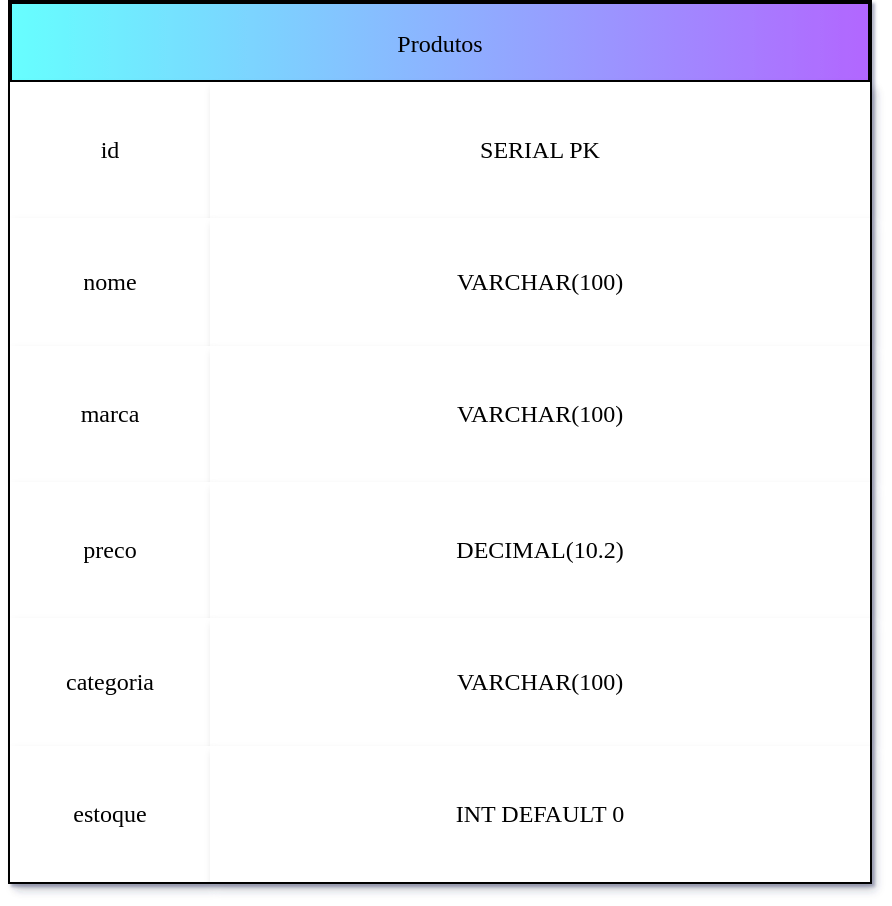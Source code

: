 <mxfile>
    <diagram id="8OXQW1eabKYas1Qtqasl" name="Page-1">
        <mxGraphModel dx="1170" dy="938" grid="1" gridSize="10" guides="1" tooltips="1" connect="1" arrows="1" fold="1" page="1" pageScale="1" pageWidth="850" pageHeight="1100" background="#FFFFFF" math="0" shadow="1">
            <root>
                <mxCell id="0"/>
                <mxCell id="1" parent="0"/>
                <mxCell id="2" value="Produtos" style="shape=table;startSize=40;container=1;collapsible=0;childLayout=tableLayout;shadow=0;rounded=0;swimlaneLine=1;swimlaneFillColor=none;fillColor=#66FFFF;strokeColor=#000000;labelBorderColor=none;labelBackgroundColor=none;horizontal=1;fontStyle=0;fontFamily=Lucida Console;gradientColor=#B266FF;gradientDirection=east;strokeWidth=2;perimeterSpacing=1;" parent="1" vertex="1">
                    <mxGeometry x="210" y="330" width="430" height="440" as="geometry"/>
                </mxCell>
                <mxCell id="3" value="" style="shape=tableRow;horizontal=0;startSize=0;swimlaneHead=0;swimlaneBody=0;strokeColor=inherit;top=0;left=0;bottom=0;right=0;collapsible=0;dropTarget=0;fillColor=none;points=[[0,0.5],[1,0.5]];portConstraint=eastwest;rounded=1;" parent="2" vertex="1">
                    <mxGeometry y="40" width="430" height="68" as="geometry"/>
                </mxCell>
                <mxCell id="4" value="id" style="shape=partialRectangle;html=1;whiteSpace=wrap;connectable=0;overflow=hidden;top=0;left=0;bottom=0;right=0;pointerEvents=1;shadow=1;rounded=1;fontFamily=Lucida Console;" parent="3" vertex="1">
                    <mxGeometry width="100" height="68" as="geometry">
                        <mxRectangle width="100" height="68" as="alternateBounds"/>
                    </mxGeometry>
                </mxCell>
                <mxCell id="5" value="SERIAL PK" style="shape=partialRectangle;html=1;whiteSpace=wrap;connectable=0;overflow=hidden;top=0;left=0;bottom=0;right=0;pointerEvents=1;shadow=1;rounded=1;labelBorderColor=none;fontFamily=Lucida Console;" parent="3" vertex="1">
                    <mxGeometry x="100" width="330" height="68" as="geometry">
                        <mxRectangle width="330" height="68" as="alternateBounds"/>
                    </mxGeometry>
                </mxCell>
                <mxCell id="6" value="" style="shape=tableRow;horizontal=0;startSize=0;swimlaneHead=0;swimlaneBody=0;strokeColor=inherit;top=0;left=0;bottom=0;right=0;collapsible=0;dropTarget=0;fillColor=none;points=[[0,0.5],[1,0.5]];portConstraint=eastwest;rounded=1;fontFamily=Lucida Console;" parent="2" vertex="1">
                    <mxGeometry y="108" width="430" height="64" as="geometry"/>
                </mxCell>
                <mxCell id="7" value="nome" style="shape=partialRectangle;html=1;whiteSpace=wrap;connectable=0;overflow=hidden;top=0;left=0;bottom=0;right=0;pointerEvents=1;shadow=1;rounded=1;fontFamily=Lucida Console;" parent="6" vertex="1">
                    <mxGeometry width="100" height="64" as="geometry">
                        <mxRectangle width="100" height="64" as="alternateBounds"/>
                    </mxGeometry>
                </mxCell>
                <mxCell id="8" value="VARCHAR(100)" style="shape=partialRectangle;html=1;whiteSpace=wrap;connectable=0;overflow=hidden;top=0;left=0;bottom=0;right=0;pointerEvents=1;shadow=1;rounded=1;fontFamily=Lucida Console;" parent="6" vertex="1">
                    <mxGeometry x="100" width="330" height="64" as="geometry">
                        <mxRectangle width="330" height="64" as="alternateBounds"/>
                    </mxGeometry>
                </mxCell>
                <mxCell id="9" value="" style="shape=tableRow;horizontal=0;startSize=0;swimlaneHead=0;swimlaneBody=0;strokeColor=inherit;top=0;left=0;bottom=0;right=0;collapsible=0;dropTarget=0;fillColor=none;points=[[0,0.5],[1,0.5]];portConstraint=eastwest;rounded=1;fontFamily=Lucida Console;" parent="2" vertex="1">
                    <mxGeometry y="172" width="430" height="68" as="geometry"/>
                </mxCell>
                <mxCell id="10" value="marca" style="shape=partialRectangle;html=1;whiteSpace=wrap;connectable=0;overflow=hidden;top=0;left=0;bottom=0;right=0;pointerEvents=1;shadow=1;rounded=1;fontFamily=Lucida Console;" parent="9" vertex="1">
                    <mxGeometry width="100" height="68" as="geometry">
                        <mxRectangle width="100" height="68" as="alternateBounds"/>
                    </mxGeometry>
                </mxCell>
                <mxCell id="11" value="VARCHAR(100)" style="shape=partialRectangle;html=1;whiteSpace=wrap;connectable=0;overflow=hidden;top=0;left=0;bottom=0;right=0;pointerEvents=1;shadow=1;rounded=1;fontFamily=Lucida Console;" parent="9" vertex="1">
                    <mxGeometry x="100" width="330" height="68" as="geometry">
                        <mxRectangle width="330" height="68" as="alternateBounds"/>
                    </mxGeometry>
                </mxCell>
                <mxCell id="12" value="" style="shape=tableRow;horizontal=0;startSize=0;swimlaneHead=0;swimlaneBody=0;strokeColor=inherit;top=0;left=0;bottom=0;right=0;collapsible=0;dropTarget=0;fillColor=none;points=[[0,0.5],[1,0.5]];portConstraint=eastwest;rounded=1;fontFamily=Lucida Console;" parent="2" vertex="1">
                    <mxGeometry y="240" width="430" height="68" as="geometry"/>
                </mxCell>
                <mxCell id="13" value="preco" style="shape=partialRectangle;html=1;whiteSpace=wrap;connectable=0;overflow=hidden;top=0;left=0;bottom=0;right=0;pointerEvents=1;shadow=1;rounded=1;fontFamily=Lucida Console;" parent="12" vertex="1">
                    <mxGeometry width="100" height="68" as="geometry">
                        <mxRectangle width="100" height="68" as="alternateBounds"/>
                    </mxGeometry>
                </mxCell>
                <mxCell id="14" value="DECIMAL(10.2)" style="shape=partialRectangle;html=1;whiteSpace=wrap;connectable=0;overflow=hidden;top=0;left=0;bottom=0;right=0;pointerEvents=1;shadow=1;rounded=1;fontFamily=Lucida Console;" parent="12" vertex="1">
                    <mxGeometry x="100" width="330" height="68" as="geometry">
                        <mxRectangle width="330" height="68" as="alternateBounds"/>
                    </mxGeometry>
                </mxCell>
                <mxCell id="15" value="" style="shape=tableRow;horizontal=0;startSize=0;swimlaneHead=0;swimlaneBody=0;strokeColor=inherit;top=0;left=0;bottom=0;right=0;collapsible=0;dropTarget=0;fillColor=none;points=[[0,0.5],[1,0.5]];portConstraint=eastwest;rounded=1;fontFamily=Lucida Console;" parent="2" vertex="1">
                    <mxGeometry y="308" width="430" height="64" as="geometry"/>
                </mxCell>
                <mxCell id="16" value="categoria" style="shape=partialRectangle;html=1;whiteSpace=wrap;connectable=0;overflow=hidden;top=0;left=0;bottom=0;right=0;pointerEvents=1;shadow=1;rounded=1;fontFamily=Lucida Console;" parent="15" vertex="1">
                    <mxGeometry width="100" height="64" as="geometry">
                        <mxRectangle width="100" height="64" as="alternateBounds"/>
                    </mxGeometry>
                </mxCell>
                <mxCell id="17" value="VARCHAR(100)" style="shape=partialRectangle;html=1;whiteSpace=wrap;connectable=0;overflow=hidden;top=0;left=0;bottom=0;right=0;pointerEvents=1;shadow=1;rounded=1;fontFamily=Lucida Console;" parent="15" vertex="1">
                    <mxGeometry x="100" width="330" height="64" as="geometry">
                        <mxRectangle width="330" height="64" as="alternateBounds"/>
                    </mxGeometry>
                </mxCell>
                <mxCell id="18" value="" style="shape=tableRow;horizontal=0;startSize=0;swimlaneHead=0;swimlaneBody=0;strokeColor=inherit;top=0;left=0;bottom=0;right=0;collapsible=0;dropTarget=0;fillColor=none;points=[[0,0.5],[1,0.5]];portConstraint=eastwest;rounded=1;swimlaneLine=0;fontFamily=Lucida Console;" parent="2" vertex="1">
                    <mxGeometry y="372" width="430" height="68" as="geometry"/>
                </mxCell>
                <mxCell id="19" value="estoque" style="shape=partialRectangle;html=1;whiteSpace=wrap;connectable=0;overflow=hidden;top=0;left=0;bottom=0;right=0;pointerEvents=1;gradientColor=none;strokeWidth=1;shadow=1;rounded=1;strokeColor=default;fontFamily=Lucida Console;" parent="18" vertex="1">
                    <mxGeometry width="100" height="68" as="geometry">
                        <mxRectangle width="100" height="68" as="alternateBounds"/>
                    </mxGeometry>
                </mxCell>
                <mxCell id="20" value="INT DEFAULT 0" style="shape=partialRectangle;html=1;whiteSpace=wrap;connectable=0;overflow=hidden;top=0;left=0;bottom=0;right=0;pointerEvents=1;shadow=1;rounded=1;fontFamily=Lucida Console;" parent="18" vertex="1">
                    <mxGeometry x="100" width="330" height="68" as="geometry">
                        <mxRectangle width="330" height="68" as="alternateBounds"/>
                    </mxGeometry>
                </mxCell>
            </root>
        </mxGraphModel>
    </diagram>
</mxfile>